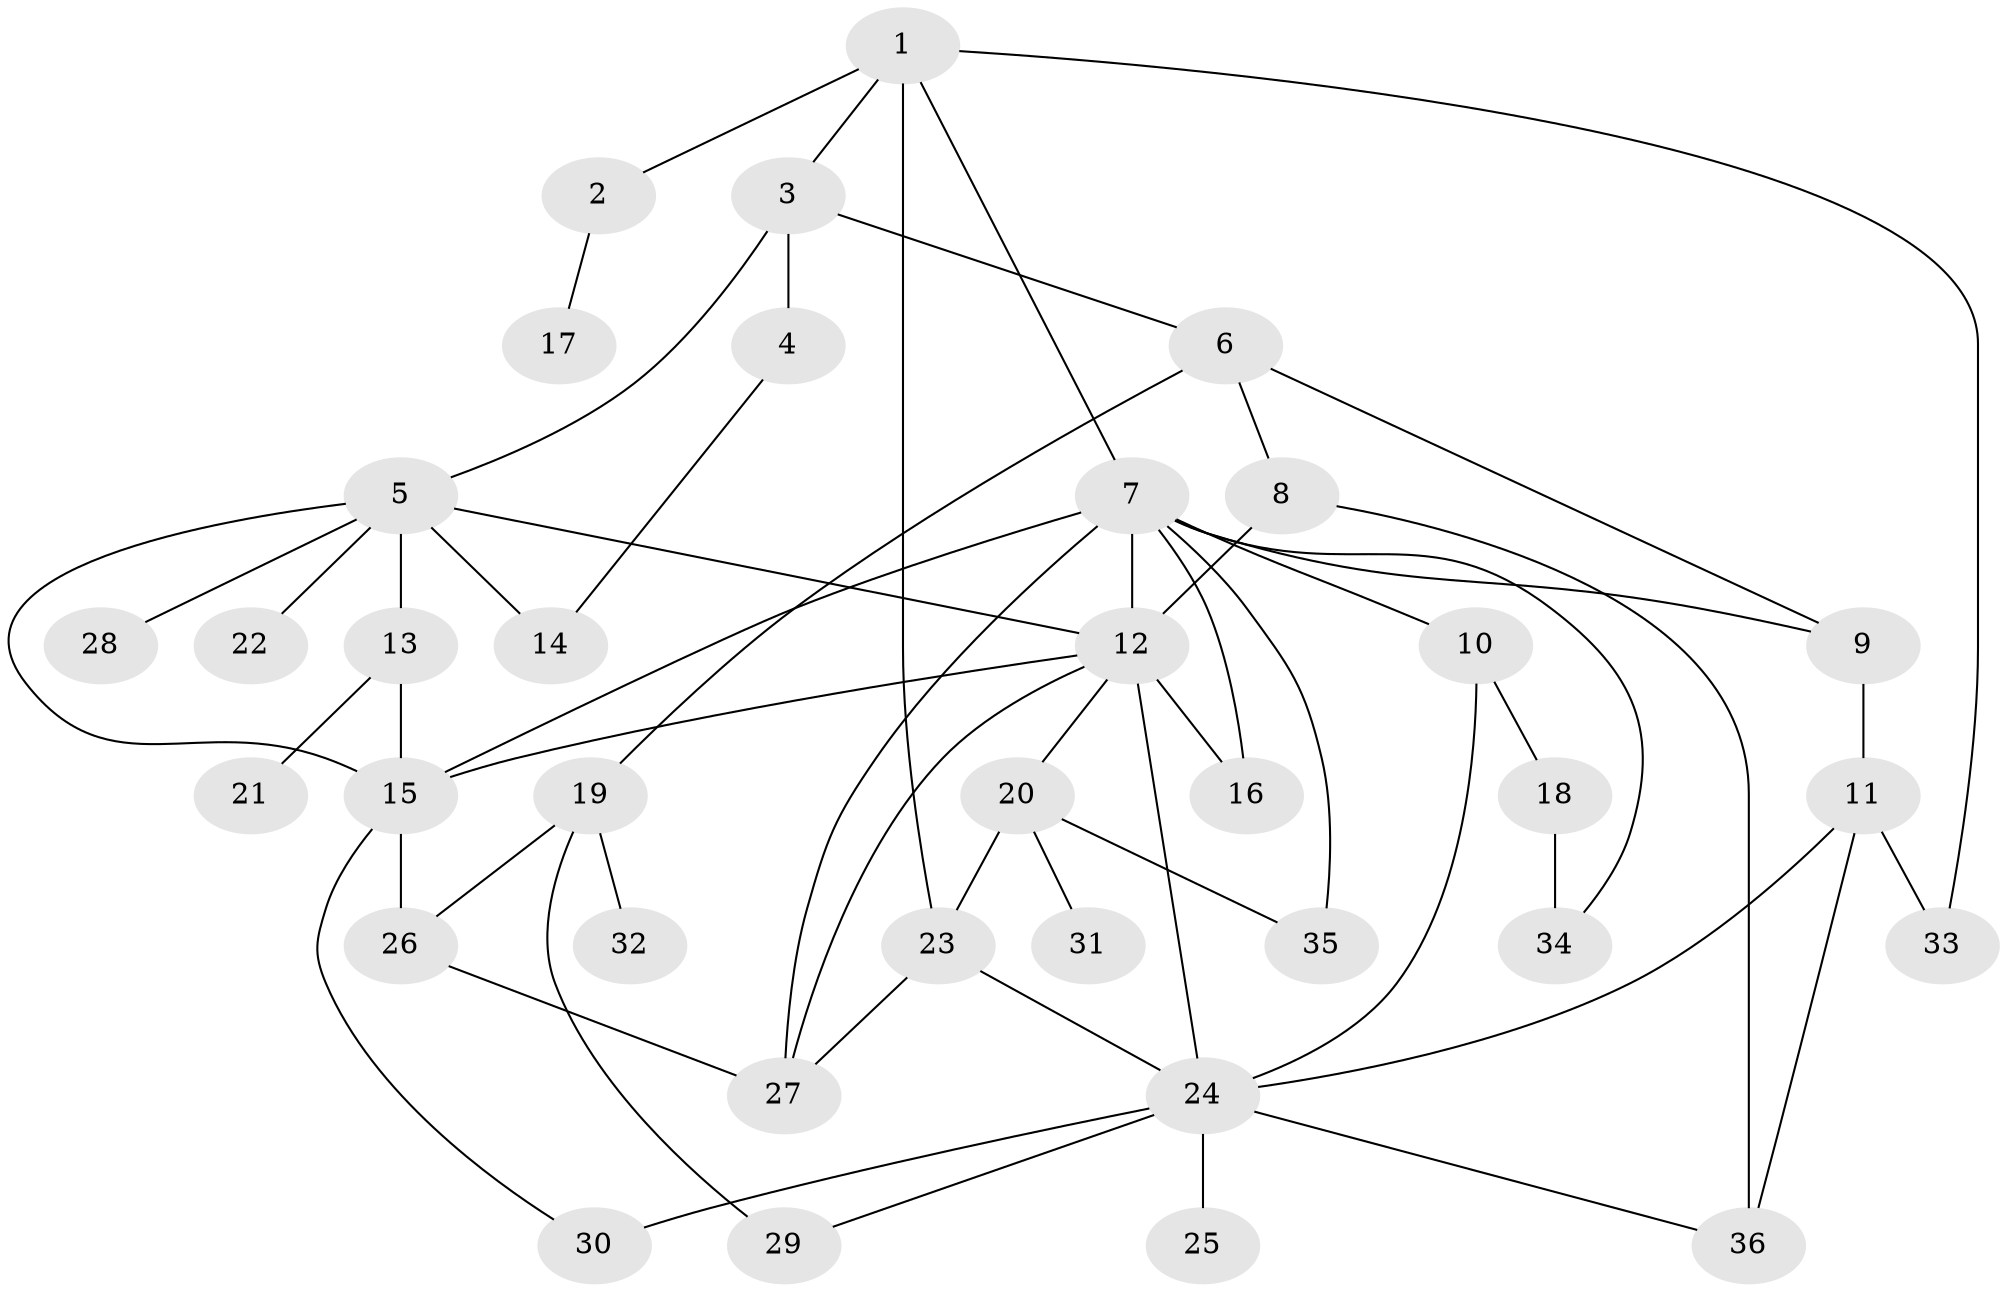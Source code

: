 // original degree distribution, {5: 0.09722222222222222, 3: 0.18055555555555555, 4: 0.1388888888888889, 9: 0.013888888888888888, 1: 0.2361111111111111, 7: 0.027777777777777776, 2: 0.2916666666666667, 6: 0.013888888888888888}
// Generated by graph-tools (version 1.1) at 2025/34/03/09/25 02:34:12]
// undirected, 36 vertices, 58 edges
graph export_dot {
graph [start="1"]
  node [color=gray90,style=filled];
  1;
  2;
  3;
  4;
  5;
  6;
  7;
  8;
  9;
  10;
  11;
  12;
  13;
  14;
  15;
  16;
  17;
  18;
  19;
  20;
  21;
  22;
  23;
  24;
  25;
  26;
  27;
  28;
  29;
  30;
  31;
  32;
  33;
  34;
  35;
  36;
  1 -- 2 [weight=1.0];
  1 -- 3 [weight=1.0];
  1 -- 7 [weight=1.0];
  1 -- 23 [weight=1.0];
  1 -- 33 [weight=1.0];
  2 -- 17 [weight=1.0];
  3 -- 4 [weight=1.0];
  3 -- 5 [weight=1.0];
  3 -- 6 [weight=1.0];
  4 -- 14 [weight=1.0];
  5 -- 12 [weight=1.0];
  5 -- 13 [weight=2.0];
  5 -- 14 [weight=1.0];
  5 -- 15 [weight=2.0];
  5 -- 22 [weight=1.0];
  5 -- 28 [weight=1.0];
  6 -- 8 [weight=1.0];
  6 -- 9 [weight=1.0];
  6 -- 19 [weight=1.0];
  7 -- 9 [weight=2.0];
  7 -- 10 [weight=2.0];
  7 -- 12 [weight=1.0];
  7 -- 15 [weight=1.0];
  7 -- 16 [weight=1.0];
  7 -- 27 [weight=1.0];
  7 -- 34 [weight=1.0];
  7 -- 35 [weight=1.0];
  8 -- 12 [weight=4.0];
  8 -- 36 [weight=1.0];
  9 -- 11 [weight=1.0];
  10 -- 18 [weight=1.0];
  10 -- 24 [weight=1.0];
  11 -- 24 [weight=1.0];
  11 -- 33 [weight=2.0];
  11 -- 36 [weight=1.0];
  12 -- 15 [weight=2.0];
  12 -- 16 [weight=1.0];
  12 -- 20 [weight=1.0];
  12 -- 24 [weight=1.0];
  12 -- 27 [weight=1.0];
  13 -- 15 [weight=2.0];
  13 -- 21 [weight=1.0];
  15 -- 26 [weight=1.0];
  15 -- 30 [weight=1.0];
  18 -- 34 [weight=1.0];
  19 -- 26 [weight=1.0];
  19 -- 29 [weight=1.0];
  19 -- 32 [weight=1.0];
  20 -- 23 [weight=1.0];
  20 -- 31 [weight=1.0];
  20 -- 35 [weight=1.0];
  23 -- 24 [weight=1.0];
  23 -- 27 [weight=1.0];
  24 -- 25 [weight=1.0];
  24 -- 29 [weight=1.0];
  24 -- 30 [weight=1.0];
  24 -- 36 [weight=1.0];
  26 -- 27 [weight=1.0];
}
